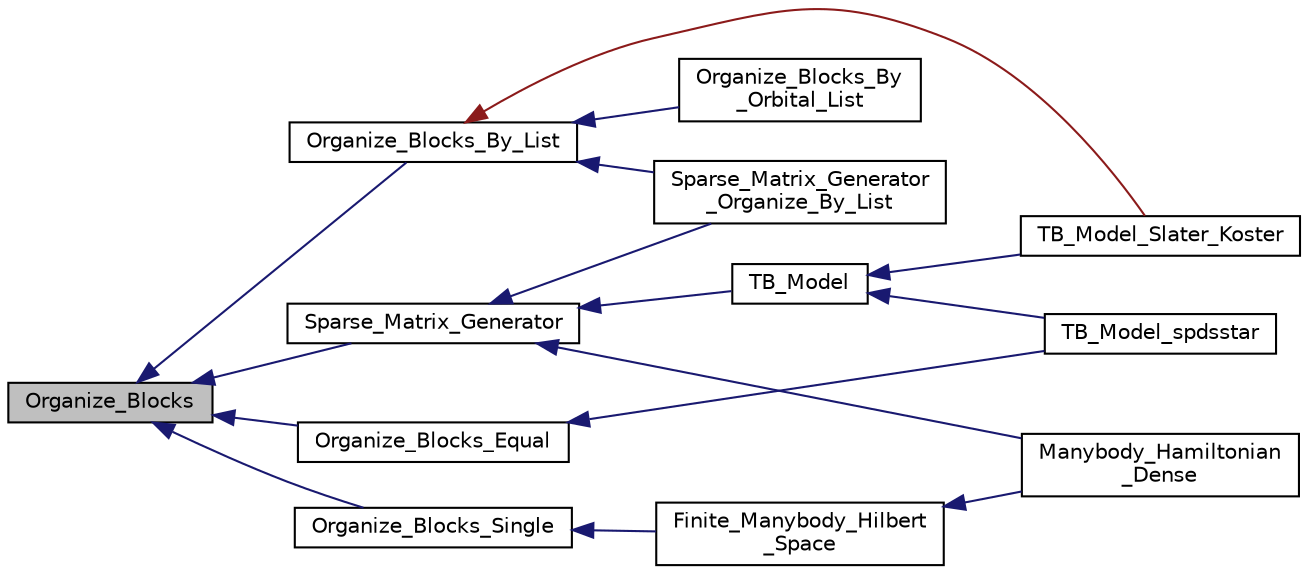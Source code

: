 digraph "Organize_Blocks"
{
  edge [fontname="Helvetica",fontsize="10",labelfontname="Helvetica",labelfontsize="10"];
  node [fontname="Helvetica",fontsize="10",shape=record];
  rankdir="LR";
  Node1 [label="Organize_Blocks",height=0.2,width=0.4,color="black", fillcolor="grey75", style="filled", fontcolor="black"];
  Node1 -> Node2 [dir="back",color="midnightblue",fontsize="10",style="solid",fontname="Helvetica"];
  Node2 [label="Organize_Blocks_By_List",height=0.2,width=0.4,color="black", fillcolor="white", style="filled",URL="$classOrganize__Blocks__By__List.html"];
  Node2 -> Node3 [dir="back",color="midnightblue",fontsize="10",style="solid",fontname="Helvetica"];
  Node3 [label="Organize_Blocks_By\l_Orbital_List",height=0.2,width=0.4,color="black", fillcolor="white", style="filled",URL="$classOrganize__Blocks__By__Orbital__List.html",tooltip="A &#39;Organize_Blocks&#39; class that can be read from a position file. "];
  Node2 -> Node4 [dir="back",color="midnightblue",fontsize="10",style="solid",fontname="Helvetica"];
  Node4 [label="Sparse_Matrix_Generator\l_Organize_By_List",height=0.2,width=0.4,color="black", fillcolor="white", style="filled",URL="$classSparse__Matrix__Generator__Organize__By__List.html"];
  Node2 -> Node5 [dir="back",color="firebrick4",fontsize="10",style="solid",fontname="Helvetica"];
  Node5 [label="TB_Model_Slater_Koster",height=0.2,width=0.4,color="black", fillcolor="white", style="filled",URL="$classTB__Model__Slater__Koster.html"];
  Node1 -> Node6 [dir="back",color="midnightblue",fontsize="10",style="solid",fontname="Helvetica"];
  Node6 [label="Organize_Blocks_Equal",height=0.2,width=0.4,color="black", fillcolor="white", style="filled",URL="$classOrganize__Blocks__Equal.html"];
  Node6 -> Node7 [dir="back",color="midnightblue",fontsize="10",style="solid",fontname="Helvetica"];
  Node7 [label="TB_Model_spdsstar",height=0.2,width=0.4,color="black", fillcolor="white", style="filled",URL="$classTB__Model__spdsstar.html"];
  Node1 -> Node8 [dir="back",color="midnightblue",fontsize="10",style="solid",fontname="Helvetica"];
  Node8 [label="Organize_Blocks_Single",height=0.2,width=0.4,color="black", fillcolor="white", style="filled",URL="$classOrganize__Blocks__Single.html"];
  Node8 -> Node9 [dir="back",color="midnightblue",fontsize="10",style="solid",fontname="Helvetica"];
  Node9 [label="Finite_Manybody_Hilbert\l_Space",height=0.2,width=0.4,color="black", fillcolor="white", style="filled",URL="$classFinite__Manybody__Hilbert__Space.html"];
  Node9 -> Node10 [dir="back",color="midnightblue",fontsize="10",style="solid",fontname="Helvetica"];
  Node10 [label="Manybody_Hamiltonian\l_Dense",height=0.2,width=0.4,color="black", fillcolor="white", style="filled",URL="$classManybody__Hamiltonian__Dense.html"];
  Node1 -> Node11 [dir="back",color="midnightblue",fontsize="10",style="solid",fontname="Helvetica"];
  Node11 [label="Sparse_Matrix_Generator",height=0.2,width=0.4,color="black", fillcolor="white", style="filled",URL="$classSparse__Matrix__Generator.html"];
  Node11 -> Node10 [dir="back",color="midnightblue",fontsize="10",style="solid",fontname="Helvetica"];
  Node11 -> Node4 [dir="back",color="midnightblue",fontsize="10",style="solid",fontname="Helvetica"];
  Node11 -> Node12 [dir="back",color="midnightblue",fontsize="10",style="solid",fontname="Helvetica"];
  Node12 [label="TB_Model",height=0.2,width=0.4,color="black", fillcolor="white", style="filled",URL="$classTB__Model.html"];
  Node12 -> Node5 [dir="back",color="midnightblue",fontsize="10",style="solid",fontname="Helvetica"];
  Node12 -> Node7 [dir="back",color="midnightblue",fontsize="10",style="solid",fontname="Helvetica"];
}
